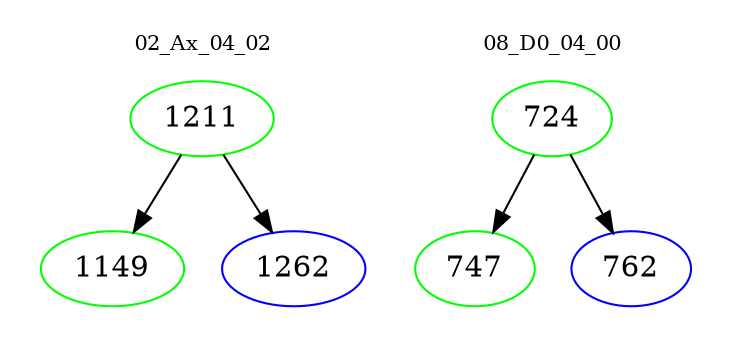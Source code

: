 digraph{
subgraph cluster_0 {
color = white
label = "02_Ax_04_02";
fontsize=10;
T0_1211 [label="1211", color="green"]
T0_1211 -> T0_1149 [color="black"]
T0_1149 [label="1149", color="green"]
T0_1211 -> T0_1262 [color="black"]
T0_1262 [label="1262", color="blue"]
}
subgraph cluster_1 {
color = white
label = "08_D0_04_00";
fontsize=10;
T1_724 [label="724", color="green"]
T1_724 -> T1_747 [color="black"]
T1_747 [label="747", color="green"]
T1_724 -> T1_762 [color="black"]
T1_762 [label="762", color="blue"]
}
}
